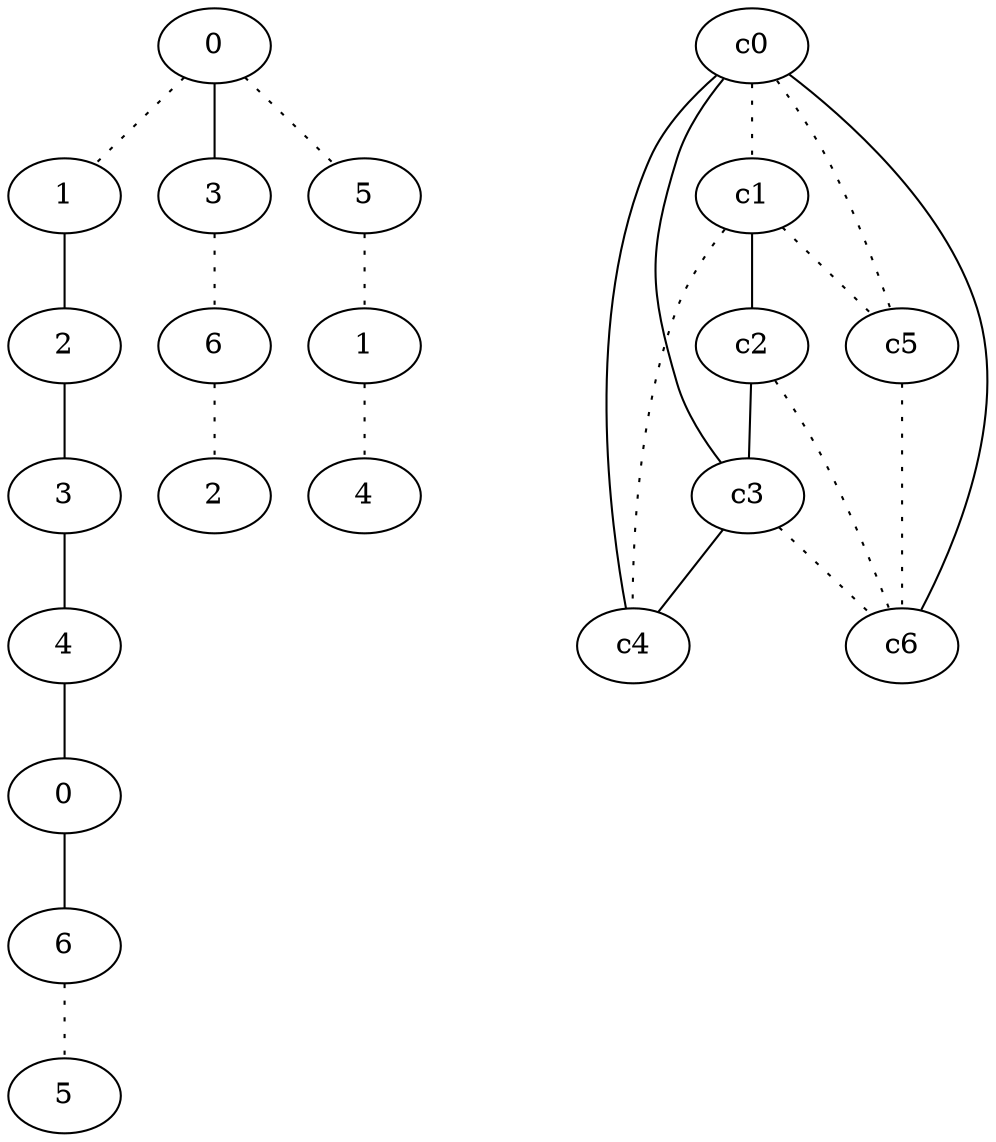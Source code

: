 graph {
a0[label=0];
a1[label=1];
a2[label=2];
a3[label=3];
a4[label=4];
a5[label=0];
a6[label=6];
a7[label=5];
a8[label=3];
a9[label=6];
a10[label=2];
a11[label=5];
a12[label=1];
a13[label=4];
a0 -- a1 [style=dotted];
a0 -- a8;
a0 -- a11 [style=dotted];
a1 -- a2;
a2 -- a3;
a3 -- a4;
a4 -- a5;
a5 -- a6;
a6 -- a7 [style=dotted];
a8 -- a9 [style=dotted];
a9 -- a10 [style=dotted];
a11 -- a12 [style=dotted];
a12 -- a13 [style=dotted];
c0 -- c1 [style=dotted];
c0 -- c3;
c0 -- c4;
c0 -- c5 [style=dotted];
c0 -- c6;
c1 -- c2;
c1 -- c4 [style=dotted];
c1 -- c5 [style=dotted];
c2 -- c3;
c2 -- c6 [style=dotted];
c3 -- c4;
c3 -- c6 [style=dotted];
c5 -- c6 [style=dotted];
}
